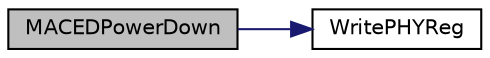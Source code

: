 digraph "MACEDPowerDown"
{
  edge [fontname="Helvetica",fontsize="10",labelfontname="Helvetica",labelfontsize="10"];
  node [fontname="Helvetica",fontsize="10",shape=record];
  rankdir="LR";
  Node1 [label="MACEDPowerDown",height=0.2,width=0.4,color="black", fillcolor="grey75", style="filled", fontcolor="black"];
  Node1 -> Node2 [color="midnightblue",fontsize="10",style="solid",fontname="Helvetica"];
  Node2 [label="WritePHYReg",height=0.2,width=0.4,color="black", fillcolor="white", style="filled",URL="$_e_n_c_x24_j600_8c.html#a04609c1fdb5007eaa44b3b6d7da48c15"];
}
